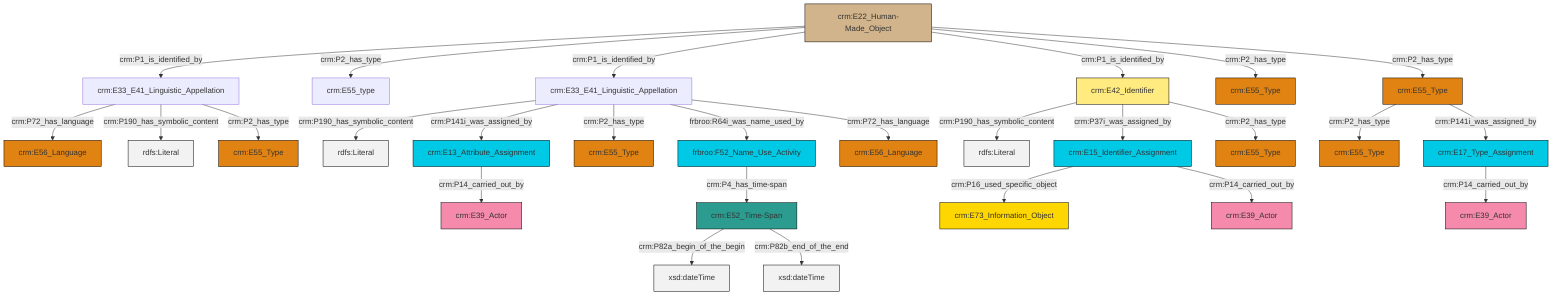 graph TD
classDef Literal fill:#f2f2f2,stroke:#000000;
classDef CRM_Entity fill:#FFFFFF,stroke:#000000;
classDef Temporal_Entity fill:#00C9E6, stroke:#000000;
classDef Type fill:#E18312, stroke:#000000;
classDef Time-Span fill:#2C9C91, stroke:#000000;
classDef Appellation fill:#FFEB7F, stroke:#000000;
classDef Place fill:#008836, stroke:#000000;
classDef Persistent_Item fill:#B266B2, stroke:#000000;
classDef Conceptual_Object fill:#FFD700, stroke:#000000;
classDef Physical_Thing fill:#D2B48C, stroke:#000000;
classDef Actor fill:#f58aad, stroke:#000000;
classDef PC_Classes fill:#4ce600, stroke:#000000;
classDef Multi fill:#cccccc,stroke:#000000;

0["crm:E55_Type"]:::Type -->|crm:P2_has_type| 1["crm:E55_Type"]:::Type
2["crm:E42_Identifier"]:::Appellation -->|crm:P190_has_symbolic_content| 3[rdfs:Literal]:::Literal
6["crm:E17_Type_Assignment"]:::Temporal_Entity -->|crm:P14_carried_out_by| 7["crm:E39_Actor"]:::Actor
8["crm:E33_E41_Linguistic_Appellation"]:::Default -->|crm:P190_has_symbolic_content| 9[rdfs:Literal]:::Literal
15["frbroo:F52_Name_Use_Activity"]:::Temporal_Entity -->|crm:P4_has_time-span| 16["crm:E52_Time-Span"]:::Time-Span
4["crm:E22_Human-Made_Object"]:::Physical_Thing -->|crm:P1_is_identified_by| 10["crm:E33_E41_Linguistic_Appellation"]:::Default
8["crm:E33_E41_Linguistic_Appellation"]:::Default -->|crm:P141i_was_assigned_by| 18["crm:E13_Attribute_Assignment"]:::Temporal_Entity
4["crm:E22_Human-Made_Object"]:::Physical_Thing -->|crm:P2_has_type| 19["crm:E55_type"]:::Default
2["crm:E42_Identifier"]:::Appellation -->|crm:P37i_was_assigned_by| 23["crm:E15_Identifier_Assignment"]:::Temporal_Entity
4["crm:E22_Human-Made_Object"]:::Physical_Thing -->|crm:P1_is_identified_by| 8["crm:E33_E41_Linguistic_Appellation"]:::Default
8["crm:E33_E41_Linguistic_Appellation"]:::Default -->|crm:P2_has_type| 25["crm:E55_Type"]:::Type
16["crm:E52_Time-Span"]:::Time-Span -->|crm:P82a_begin_of_the_begin| 35[xsd:dateTime]:::Literal
4["crm:E22_Human-Made_Object"]:::Physical_Thing -->|crm:P1_is_identified_by| 2["crm:E42_Identifier"]:::Appellation
4["crm:E22_Human-Made_Object"]:::Physical_Thing -->|crm:P2_has_type| 39["crm:E55_Type"]:::Type
10["crm:E33_E41_Linguistic_Appellation"]:::Default -->|crm:P72_has_language| 40["crm:E56_Language"]:::Type
8["crm:E33_E41_Linguistic_Appellation"]:::Default -->|frbroo:R64i_was_name_used_by| 15["frbroo:F52_Name_Use_Activity"]:::Temporal_Entity
2["crm:E42_Identifier"]:::Appellation -->|crm:P2_has_type| 13["crm:E55_Type"]:::Type
4["crm:E22_Human-Made_Object"]:::Physical_Thing -->|crm:P2_has_type| 0["crm:E55_Type"]:::Type
23["crm:E15_Identifier_Assignment"]:::Temporal_Entity -->|crm:P16_used_specific_object| 20["crm:E73_Information_Object"]:::Conceptual_Object
8["crm:E33_E41_Linguistic_Appellation"]:::Default -->|crm:P72_has_language| 36["crm:E56_Language"]:::Type
23["crm:E15_Identifier_Assignment"]:::Temporal_Entity -->|crm:P14_carried_out_by| 41["crm:E39_Actor"]:::Actor
0["crm:E55_Type"]:::Type -->|crm:P141i_was_assigned_by| 6["crm:E17_Type_Assignment"]:::Temporal_Entity
18["crm:E13_Attribute_Assignment"]:::Temporal_Entity -->|crm:P14_carried_out_by| 33["crm:E39_Actor"]:::Actor
10["crm:E33_E41_Linguistic_Appellation"]:::Default -->|crm:P190_has_symbolic_content| 48[rdfs:Literal]:::Literal
10["crm:E33_E41_Linguistic_Appellation"]:::Default -->|crm:P2_has_type| 29["crm:E55_Type"]:::Type
16["crm:E52_Time-Span"]:::Time-Span -->|crm:P82b_end_of_the_end| 50[xsd:dateTime]:::Literal